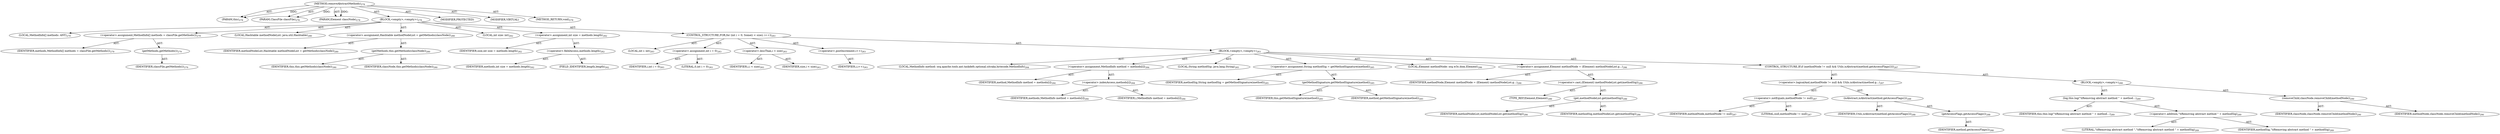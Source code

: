 digraph "removeAbstractMethods" {  
"111669149704" [label = <(METHOD,removeAbstractMethods)<SUB>278</SUB>> ]
"115964116995" [label = <(PARAM,this)<SUB>278</SUB>> ]
"115964117014" [label = <(PARAM,ClassFile classFile)<SUB>278</SUB>> ]
"115964117015" [label = <(PARAM,Element classNode)<SUB>278</SUB>> ]
"25769803803" [label = <(BLOCK,&lt;empty&gt;,&lt;empty&gt;)<SUB>278</SUB>> ]
"94489280548" [label = <(LOCAL,MethodInfo[] methods: ANY)<SUB>279</SUB>> ]
"30064771302" [label = <(&lt;operator&gt;.assignment,MethodInfo[] methods = classFile.getMethods())<SUB>279</SUB>> ]
"68719476947" [label = <(IDENTIFIER,methods,MethodInfo[] methods = classFile.getMethods())<SUB>279</SUB>> ]
"30064771303" [label = <(getMethods,getMethods())<SUB>279</SUB>> ]
"68719476948" [label = <(IDENTIFIER,classFile,getMethods())<SUB>279</SUB>> ]
"94489280549" [label = <(LOCAL,Hashtable methodNodeList: java.util.Hashtable)<SUB>280</SUB>> ]
"30064771304" [label = <(&lt;operator&gt;.assignment,Hashtable methodNodeList = getMethods(classNode))<SUB>280</SUB>> ]
"68719476949" [label = <(IDENTIFIER,methodNodeList,Hashtable methodNodeList = getMethods(classNode))<SUB>280</SUB>> ]
"30064771305" [label = <(getMethods,this.getMethods(classNode))<SUB>280</SUB>> ]
"68719476747" [label = <(IDENTIFIER,this,this.getMethods(classNode))<SUB>280</SUB>> ]
"68719476950" [label = <(IDENTIFIER,classNode,this.getMethods(classNode))<SUB>280</SUB>> ]
"94489280550" [label = <(LOCAL,int size: int)<SUB>282</SUB>> ]
"30064771306" [label = <(&lt;operator&gt;.assignment,int size = methods.length)<SUB>282</SUB>> ]
"68719476951" [label = <(IDENTIFIER,size,int size = methods.length)<SUB>282</SUB>> ]
"30064771307" [label = <(&lt;operator&gt;.fieldAccess,methods.length)<SUB>282</SUB>> ]
"68719476952" [label = <(IDENTIFIER,methods,int size = methods.length)<SUB>282</SUB>> ]
"55834574877" [label = <(FIELD_IDENTIFIER,length,length)<SUB>282</SUB>> ]
"47244640274" [label = <(CONTROL_STRUCTURE,FOR,for (int i = 0; Some(i &lt; size); i++))<SUB>283</SUB>> ]
"94489280551" [label = <(LOCAL,int i: int)<SUB>283</SUB>> ]
"30064771308" [label = <(&lt;operator&gt;.assignment,int i = 0)<SUB>283</SUB>> ]
"68719476953" [label = <(IDENTIFIER,i,int i = 0)<SUB>283</SUB>> ]
"90194313270" [label = <(LITERAL,0,int i = 0)<SUB>283</SUB>> ]
"30064771309" [label = <(&lt;operator&gt;.lessThan,i &lt; size)<SUB>283</SUB>> ]
"68719476954" [label = <(IDENTIFIER,i,i &lt; size)<SUB>283</SUB>> ]
"68719476955" [label = <(IDENTIFIER,size,i &lt; size)<SUB>283</SUB>> ]
"30064771310" [label = <(&lt;operator&gt;.postIncrement,i++)<SUB>283</SUB>> ]
"68719476956" [label = <(IDENTIFIER,i,i++)<SUB>283</SUB>> ]
"25769803804" [label = <(BLOCK,&lt;empty&gt;,&lt;empty&gt;)<SUB>283</SUB>> ]
"94489280552" [label = <(LOCAL,MethodInfo method: org.apache.tools.ant.taskdefs.optional.sitraka.bytecode.MethodInfo)<SUB>284</SUB>> ]
"30064771311" [label = <(&lt;operator&gt;.assignment,MethodInfo method = methods[i])<SUB>284</SUB>> ]
"68719476957" [label = <(IDENTIFIER,method,MethodInfo method = methods[i])<SUB>284</SUB>> ]
"30064771312" [label = <(&lt;operator&gt;.indexAccess,methods[i])<SUB>284</SUB>> ]
"68719476958" [label = <(IDENTIFIER,methods,MethodInfo method = methods[i])<SUB>284</SUB>> ]
"68719476959" [label = <(IDENTIFIER,i,MethodInfo method = methods[i])<SUB>284</SUB>> ]
"94489280553" [label = <(LOCAL,String methodSig: java.lang.String)<SUB>285</SUB>> ]
"30064771313" [label = <(&lt;operator&gt;.assignment,String methodSig = getMethodSignature(method))<SUB>285</SUB>> ]
"68719476960" [label = <(IDENTIFIER,methodSig,String methodSig = getMethodSignature(method))<SUB>285</SUB>> ]
"30064771314" [label = <(getMethodSignature,getMethodSignature(method))<SUB>285</SUB>> ]
"68719476748" [label = <(IDENTIFIER,this,getMethodSignature(method))<SUB>285</SUB>> ]
"68719476961" [label = <(IDENTIFIER,method,getMethodSignature(method))<SUB>285</SUB>> ]
"94489280554" [label = <(LOCAL,Element methodNode: org.w3c.dom.Element)<SUB>286</SUB>> ]
"30064771315" [label = <(&lt;operator&gt;.assignment,Element methodNode = (Element) methodNodeList.g...)<SUB>286</SUB>> ]
"68719476962" [label = <(IDENTIFIER,methodNode,Element methodNode = (Element) methodNodeList.g...)<SUB>286</SUB>> ]
"30064771316" [label = <(&lt;operator&gt;.cast,(Element) methodNodeList.get(methodSig))<SUB>286</SUB>> ]
"180388626437" [label = <(TYPE_REF,Element,Element)<SUB>286</SUB>> ]
"30064771317" [label = <(get,methodNodeList.get(methodSig))<SUB>286</SUB>> ]
"68719476963" [label = <(IDENTIFIER,methodNodeList,methodNodeList.get(methodSig))<SUB>286</SUB>> ]
"68719476964" [label = <(IDENTIFIER,methodSig,methodNodeList.get(methodSig))<SUB>286</SUB>> ]
"47244640275" [label = <(CONTROL_STRUCTURE,IF,if (methodNode != null &amp;&amp; Utils.isAbstract(method.getAccessFlags())))<SUB>287</SUB>> ]
"30064771318" [label = <(&lt;operator&gt;.logicalAnd,methodNode != null &amp;&amp; Utils.isAbstract(method.g...)<SUB>287</SUB>> ]
"30064771319" [label = <(&lt;operator&gt;.notEquals,methodNode != null)<SUB>287</SUB>> ]
"68719476965" [label = <(IDENTIFIER,methodNode,methodNode != null)<SUB>287</SUB>> ]
"90194313271" [label = <(LITERAL,null,methodNode != null)<SUB>287</SUB>> ]
"30064771320" [label = <(isAbstract,isAbstract(method.getAccessFlags()))<SUB>288</SUB>> ]
"68719476966" [label = <(IDENTIFIER,Utils,isAbstract(method.getAccessFlags()))<SUB>288</SUB>> ]
"30064771321" [label = <(getAccessFlags,getAccessFlags())<SUB>288</SUB>> ]
"68719476967" [label = <(IDENTIFIER,method,getAccessFlags())<SUB>288</SUB>> ]
"25769803805" [label = <(BLOCK,&lt;empty&gt;,&lt;empty&gt;)<SUB>288</SUB>> ]
"30064771322" [label = <(log,this.log(&quot;\tRemoving abstract method &quot; + method...)<SUB>289</SUB>> ]
"68719476749" [label = <(IDENTIFIER,this,this.log(&quot;\tRemoving abstract method &quot; + method...)<SUB>289</SUB>> ]
"30064771323" [label = <(&lt;operator&gt;.addition,&quot;\tRemoving abstract method &quot; + methodSig)<SUB>289</SUB>> ]
"90194313272" [label = <(LITERAL,&quot;\tRemoving abstract method &quot;,&quot;\tRemoving abstract method &quot; + methodSig)<SUB>289</SUB>> ]
"68719476968" [label = <(IDENTIFIER,methodSig,&quot;\tRemoving abstract method &quot; + methodSig)<SUB>289</SUB>> ]
"30064771324" [label = <(removeChild,classNode.removeChild(methodNode))<SUB>290</SUB>> ]
"68719476969" [label = <(IDENTIFIER,classNode,classNode.removeChild(methodNode))<SUB>290</SUB>> ]
"68719476970" [label = <(IDENTIFIER,methodNode,classNode.removeChild(methodNode))<SUB>290</SUB>> ]
"133143986200" [label = <(MODIFIER,PROTECTED)> ]
"133143986201" [label = <(MODIFIER,VIRTUAL)> ]
"128849018888" [label = <(METHOD_RETURN,void)<SUB>278</SUB>> ]
  "111669149704" -> "115964116995"  [ label = "AST: "] 
  "111669149704" -> "115964117014"  [ label = "AST: "] 
  "111669149704" -> "115964117015"  [ label = "AST: "] 
  "111669149704" -> "25769803803"  [ label = "AST: "] 
  "111669149704" -> "133143986200"  [ label = "AST: "] 
  "111669149704" -> "133143986201"  [ label = "AST: "] 
  "111669149704" -> "128849018888"  [ label = "AST: "] 
  "25769803803" -> "94489280548"  [ label = "AST: "] 
  "25769803803" -> "30064771302"  [ label = "AST: "] 
  "25769803803" -> "94489280549"  [ label = "AST: "] 
  "25769803803" -> "30064771304"  [ label = "AST: "] 
  "25769803803" -> "94489280550"  [ label = "AST: "] 
  "25769803803" -> "30064771306"  [ label = "AST: "] 
  "25769803803" -> "47244640274"  [ label = "AST: "] 
  "30064771302" -> "68719476947"  [ label = "AST: "] 
  "30064771302" -> "30064771303"  [ label = "AST: "] 
  "30064771303" -> "68719476948"  [ label = "AST: "] 
  "30064771304" -> "68719476949"  [ label = "AST: "] 
  "30064771304" -> "30064771305"  [ label = "AST: "] 
  "30064771305" -> "68719476747"  [ label = "AST: "] 
  "30064771305" -> "68719476950"  [ label = "AST: "] 
  "30064771306" -> "68719476951"  [ label = "AST: "] 
  "30064771306" -> "30064771307"  [ label = "AST: "] 
  "30064771307" -> "68719476952"  [ label = "AST: "] 
  "30064771307" -> "55834574877"  [ label = "AST: "] 
  "47244640274" -> "94489280551"  [ label = "AST: "] 
  "47244640274" -> "30064771308"  [ label = "AST: "] 
  "47244640274" -> "30064771309"  [ label = "AST: "] 
  "47244640274" -> "30064771310"  [ label = "AST: "] 
  "47244640274" -> "25769803804"  [ label = "AST: "] 
  "30064771308" -> "68719476953"  [ label = "AST: "] 
  "30064771308" -> "90194313270"  [ label = "AST: "] 
  "30064771309" -> "68719476954"  [ label = "AST: "] 
  "30064771309" -> "68719476955"  [ label = "AST: "] 
  "30064771310" -> "68719476956"  [ label = "AST: "] 
  "25769803804" -> "94489280552"  [ label = "AST: "] 
  "25769803804" -> "30064771311"  [ label = "AST: "] 
  "25769803804" -> "94489280553"  [ label = "AST: "] 
  "25769803804" -> "30064771313"  [ label = "AST: "] 
  "25769803804" -> "94489280554"  [ label = "AST: "] 
  "25769803804" -> "30064771315"  [ label = "AST: "] 
  "25769803804" -> "47244640275"  [ label = "AST: "] 
  "30064771311" -> "68719476957"  [ label = "AST: "] 
  "30064771311" -> "30064771312"  [ label = "AST: "] 
  "30064771312" -> "68719476958"  [ label = "AST: "] 
  "30064771312" -> "68719476959"  [ label = "AST: "] 
  "30064771313" -> "68719476960"  [ label = "AST: "] 
  "30064771313" -> "30064771314"  [ label = "AST: "] 
  "30064771314" -> "68719476748"  [ label = "AST: "] 
  "30064771314" -> "68719476961"  [ label = "AST: "] 
  "30064771315" -> "68719476962"  [ label = "AST: "] 
  "30064771315" -> "30064771316"  [ label = "AST: "] 
  "30064771316" -> "180388626437"  [ label = "AST: "] 
  "30064771316" -> "30064771317"  [ label = "AST: "] 
  "30064771317" -> "68719476963"  [ label = "AST: "] 
  "30064771317" -> "68719476964"  [ label = "AST: "] 
  "47244640275" -> "30064771318"  [ label = "AST: "] 
  "47244640275" -> "25769803805"  [ label = "AST: "] 
  "30064771318" -> "30064771319"  [ label = "AST: "] 
  "30064771318" -> "30064771320"  [ label = "AST: "] 
  "30064771319" -> "68719476965"  [ label = "AST: "] 
  "30064771319" -> "90194313271"  [ label = "AST: "] 
  "30064771320" -> "68719476966"  [ label = "AST: "] 
  "30064771320" -> "30064771321"  [ label = "AST: "] 
  "30064771321" -> "68719476967"  [ label = "AST: "] 
  "25769803805" -> "30064771322"  [ label = "AST: "] 
  "25769803805" -> "30064771324"  [ label = "AST: "] 
  "30064771322" -> "68719476749"  [ label = "AST: "] 
  "30064771322" -> "30064771323"  [ label = "AST: "] 
  "30064771323" -> "90194313272"  [ label = "AST: "] 
  "30064771323" -> "68719476968"  [ label = "AST: "] 
  "30064771324" -> "68719476969"  [ label = "AST: "] 
  "30064771324" -> "68719476970"  [ label = "AST: "] 
  "111669149704" -> "115964116995"  [ label = "DDG: "] 
  "111669149704" -> "115964117014"  [ label = "DDG: "] 
  "111669149704" -> "115964117015"  [ label = "DDG: "] 
}
